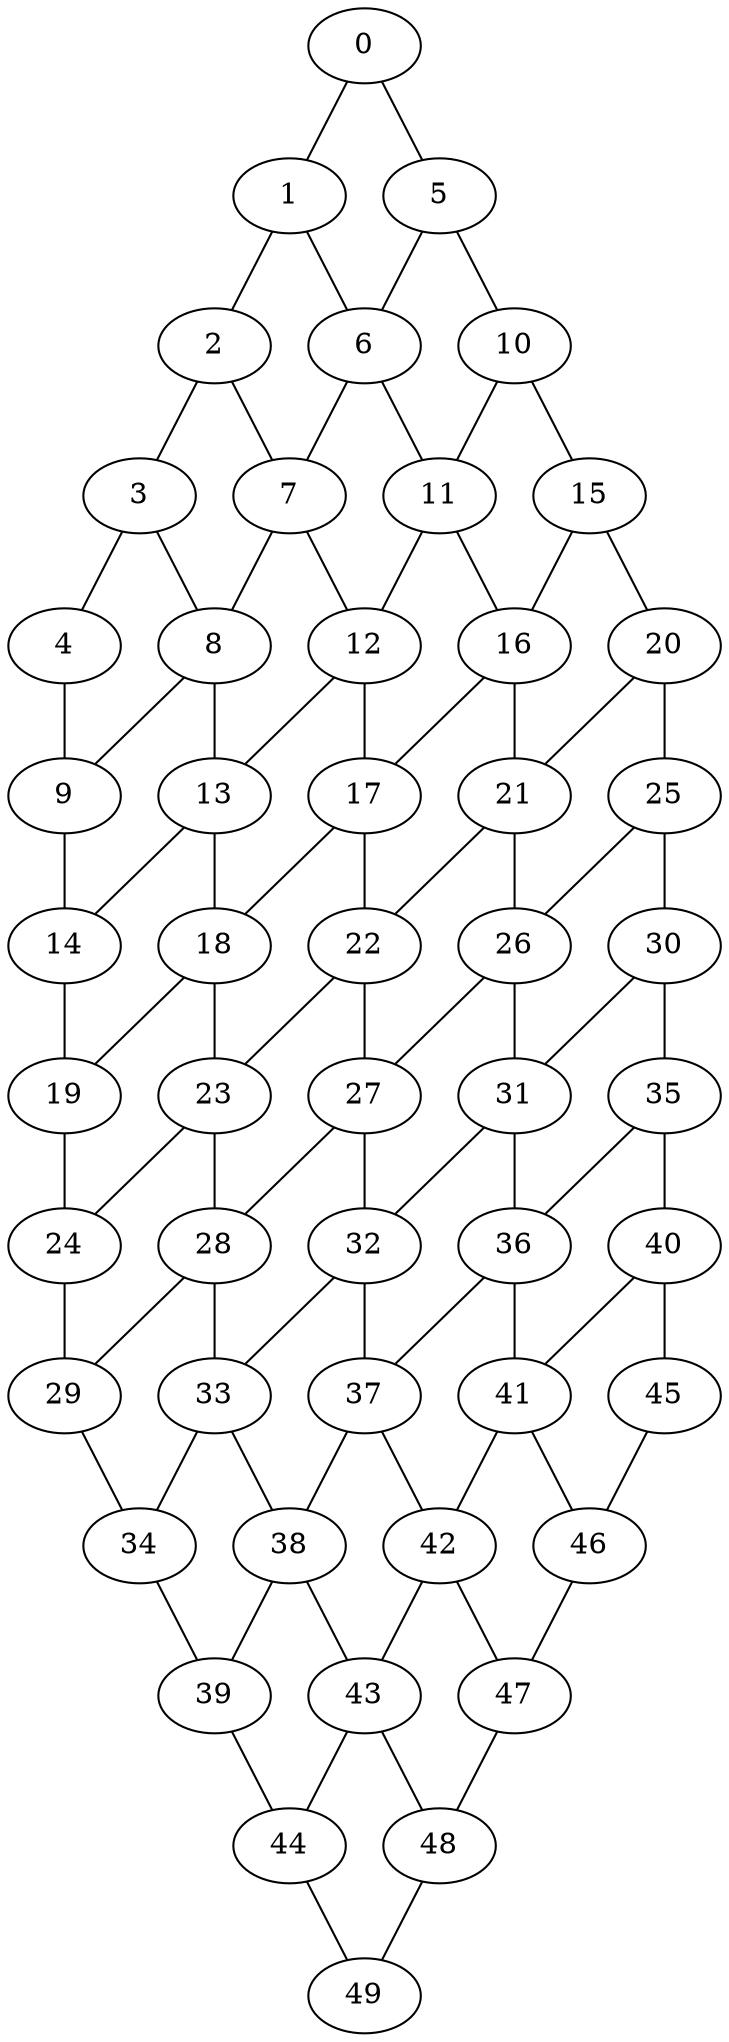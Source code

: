 graph grafoMalla_5_10  {
0;
1;
2;
3;
4;
5;
6;
7;
8;
9;
10;
11;
12;
13;
14;
15;
16;
17;
18;
19;
20;
21;
22;
23;
24;
25;
26;
27;
28;
29;
30;
31;
32;
33;
34;
35;
36;
37;
38;
39;
40;
41;
42;
43;
44;
45;
46;
47;
48;
49;
0 -- 1;
0 -- 5;
1 -- 2;
1 -- 6;
2 -- 3;
2 -- 7;
3 -- 4;
3 -- 8;
4 -- 9;
5 -- 10;
5 -- 6;
6 -- 11;
6 -- 7;
7 -- 12;
7 -- 8;
8 -- 13;
8 -- 9;
9 -- 14;
10 -- 15;
10 -- 11;
11 -- 16;
11 -- 12;
12 -- 17;
12 -- 13;
13 -- 18;
13 -- 14;
14 -- 19;
15 -- 20;
15 -- 16;
16 -- 21;
16 -- 17;
17 -- 22;
17 -- 18;
18 -- 23;
18 -- 19;
19 -- 24;
20 -- 25;
20 -- 21;
21 -- 26;
21 -- 22;
22 -- 27;
22 -- 23;
23 -- 28;
23 -- 24;
24 -- 29;
25 -- 30;
25 -- 26;
26 -- 31;
26 -- 27;
27 -- 32;
27 -- 28;
28 -- 33;
28 -- 29;
29 -- 34;
30 -- 35;
30 -- 31;
31 -- 36;
31 -- 32;
32 -- 37;
32 -- 33;
33 -- 38;
33 -- 34;
34 -- 39;
35 -- 40;
35 -- 36;
36 -- 41;
36 -- 37;
37 -- 42;
37 -- 38;
38 -- 43;
38 -- 39;
39 -- 44;
40 -- 45;
40 -- 41;
41 -- 46;
41 -- 42;
42 -- 47;
42 -- 43;
43 -- 48;
43 -- 44;
44 -- 49;
45 -- 46;
46 -- 47;
47 -- 48;
48 -- 49;
}